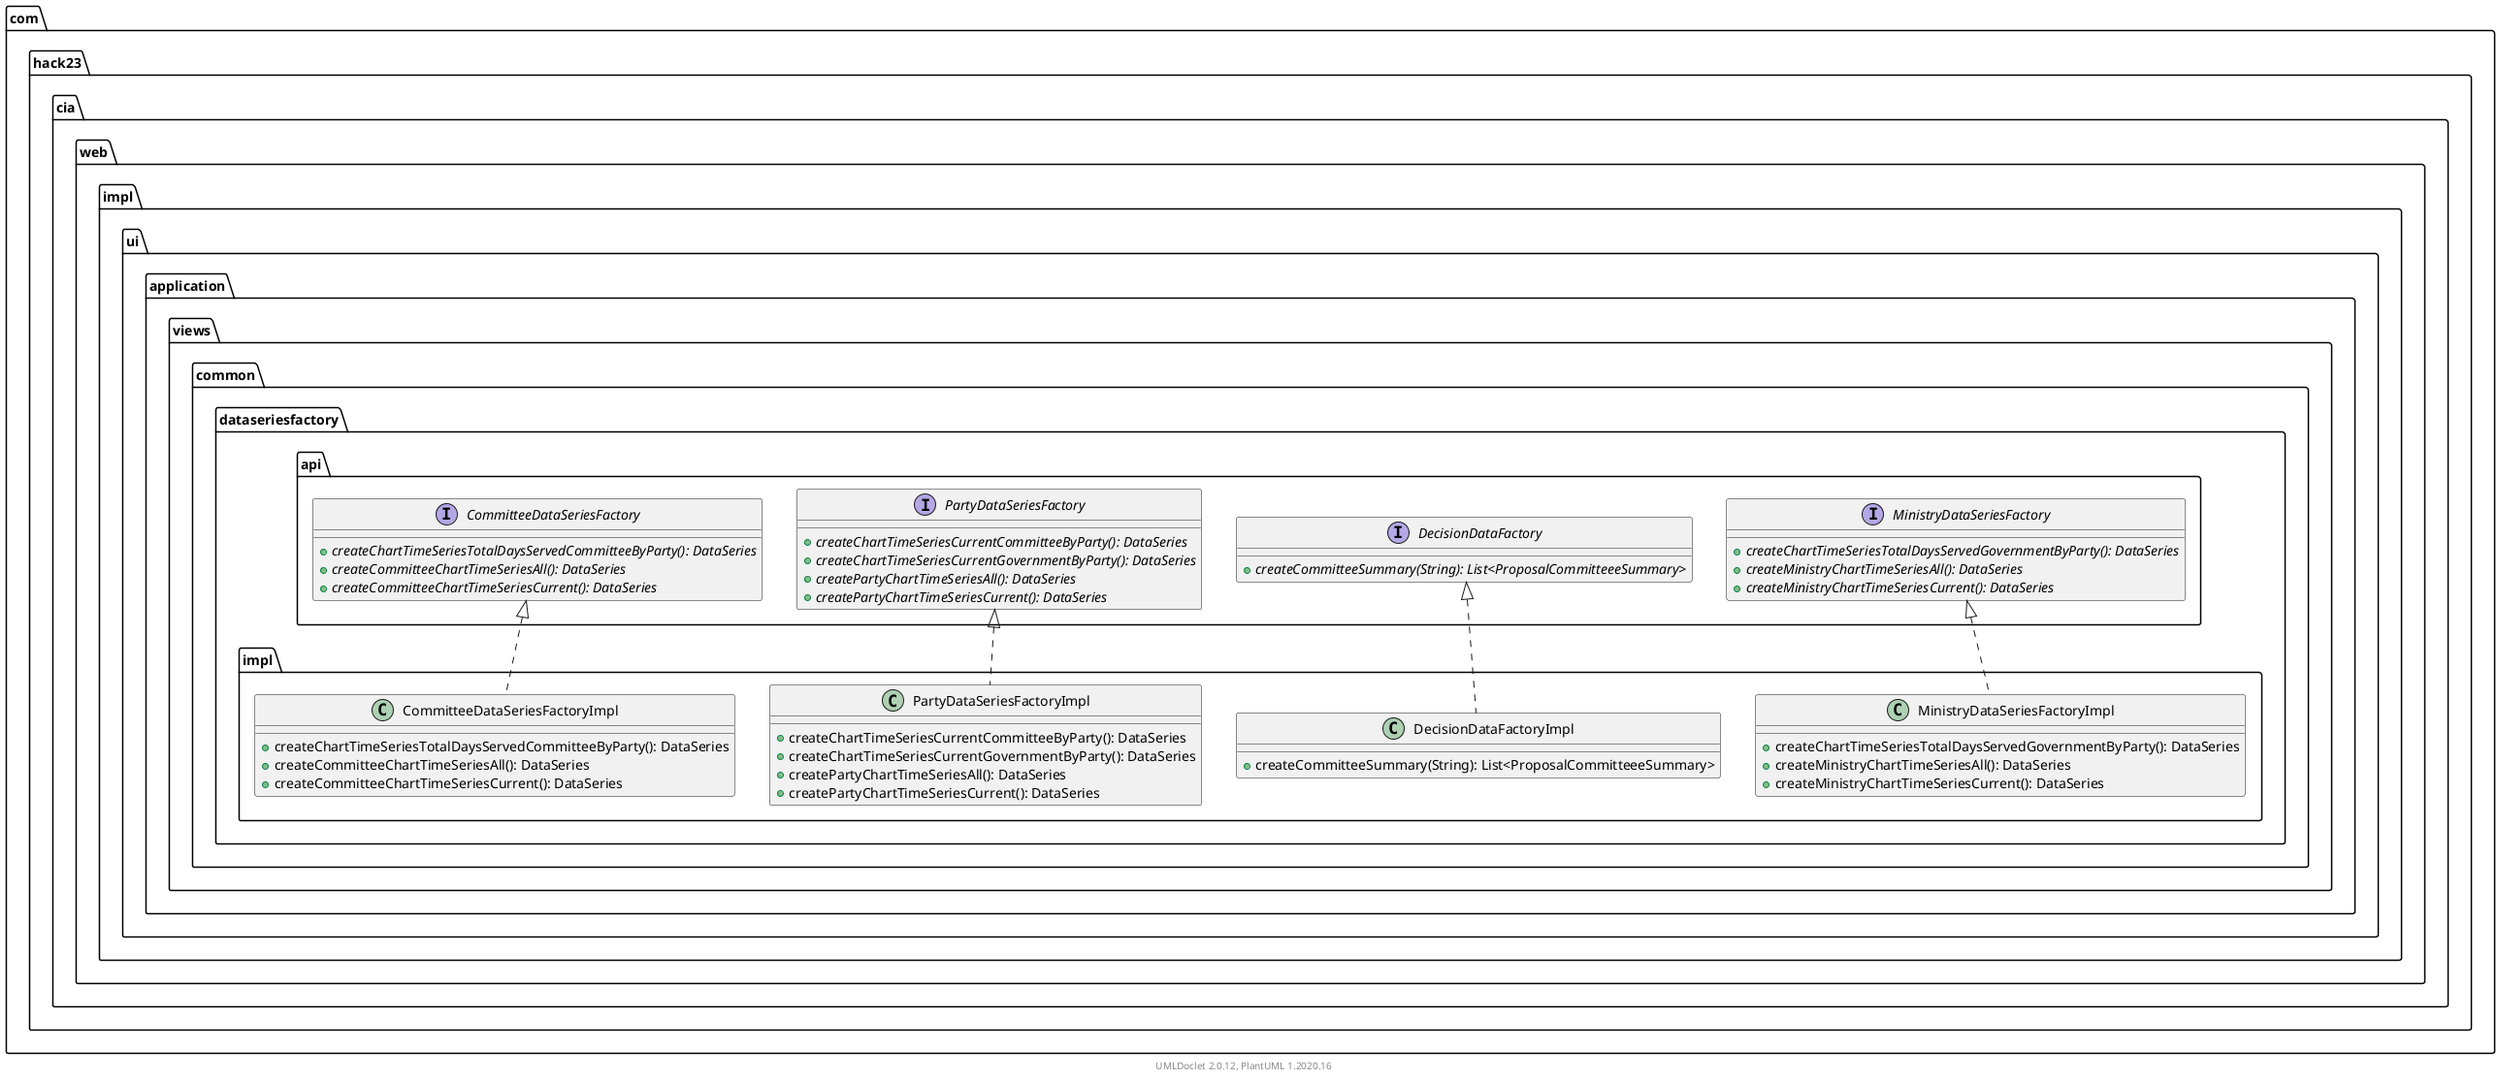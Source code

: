 @startuml
    namespace com.hack23.cia.web.impl.ui.application.views.common.dataseriesfactory.impl {

        class MinistryDataSeriesFactoryImpl [[MinistryDataSeriesFactoryImpl.html]] {
            +createChartTimeSeriesTotalDaysServedGovernmentByParty(): DataSeries
            +createMinistryChartTimeSeriesAll(): DataSeries
            +createMinistryChartTimeSeriesCurrent(): DataSeries
        }

        class DecisionDataFactoryImpl [[DecisionDataFactoryImpl.html]] {
            +createCommitteeSummary(String): List<ProposalCommitteeeSummary>
        }

        class PartyDataSeriesFactoryImpl [[PartyDataSeriesFactoryImpl.html]] {
            +createChartTimeSeriesCurrentCommitteeByParty(): DataSeries
            +createChartTimeSeriesCurrentGovernmentByParty(): DataSeries
            +createPartyChartTimeSeriesAll(): DataSeries
            +createPartyChartTimeSeriesCurrent(): DataSeries
        }

        class CommitteeDataSeriesFactoryImpl [[CommitteeDataSeriesFactoryImpl.html]] {
            +createChartTimeSeriesTotalDaysServedCommitteeByParty(): DataSeries
            +createCommitteeChartTimeSeriesAll(): DataSeries
            +createCommitteeChartTimeSeriesCurrent(): DataSeries
        }

        com.hack23.cia.web.impl.ui.application.views.common.dataseriesfactory.api.MinistryDataSeriesFactory <|.. MinistryDataSeriesFactoryImpl
        com.hack23.cia.web.impl.ui.application.views.common.dataseriesfactory.api.DecisionDataFactory <|.. DecisionDataFactoryImpl
        com.hack23.cia.web.impl.ui.application.views.common.dataseriesfactory.api.PartyDataSeriesFactory <|.. PartyDataSeriesFactoryImpl
        com.hack23.cia.web.impl.ui.application.views.common.dataseriesfactory.api.CommitteeDataSeriesFactory <|.. CommitteeDataSeriesFactoryImpl
    }

    namespace com.hack23.cia.web.impl.ui.application.views.common.dataseriesfactory.api {
        interface MinistryDataSeriesFactory [[../api/MinistryDataSeriesFactory.html]] {
            {abstract} +createChartTimeSeriesTotalDaysServedGovernmentByParty(): DataSeries
            {abstract} +createMinistryChartTimeSeriesAll(): DataSeries
            {abstract} +createMinistryChartTimeSeriesCurrent(): DataSeries
        }
        interface DecisionDataFactory [[../api/DecisionDataFactory.html]] {
            {abstract} +createCommitteeSummary(String): List<ProposalCommitteeeSummary>
        }
        interface PartyDataSeriesFactory [[../api/PartyDataSeriesFactory.html]] {
            {abstract} +createChartTimeSeriesCurrentCommitteeByParty(): DataSeries
            {abstract} +createChartTimeSeriesCurrentGovernmentByParty(): DataSeries
            {abstract} +createPartyChartTimeSeriesAll(): DataSeries
            {abstract} +createPartyChartTimeSeriesCurrent(): DataSeries
        }
        interface CommitteeDataSeriesFactory [[../api/CommitteeDataSeriesFactory.html]] {
            {abstract} +createChartTimeSeriesTotalDaysServedCommitteeByParty(): DataSeries
            {abstract} +createCommitteeChartTimeSeriesAll(): DataSeries
            {abstract} +createCommitteeChartTimeSeriesCurrent(): DataSeries
        }
    }

    center footer UMLDoclet 2.0.12, PlantUML 1.2020.16
@enduml
